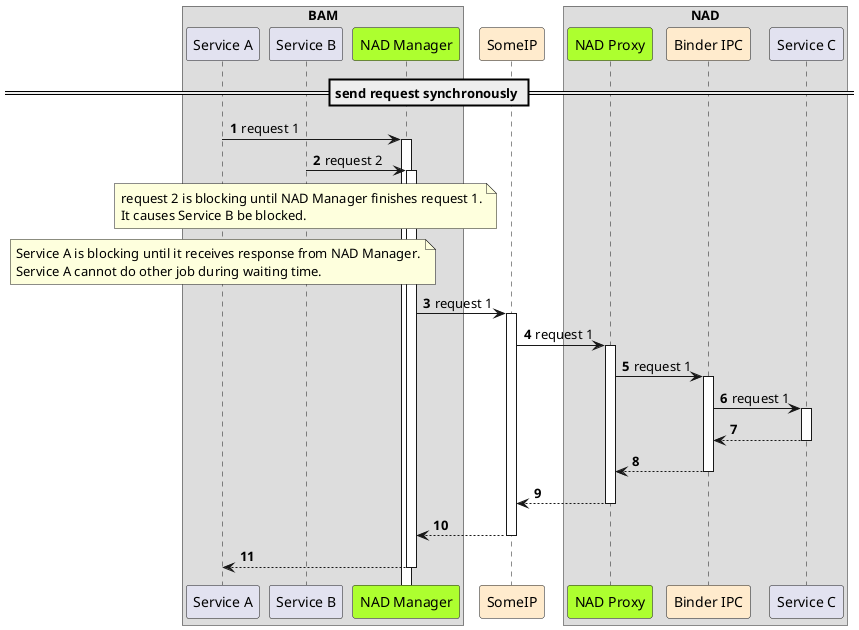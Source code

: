 
@startuml
!pragma teoz true
autonumber
autoactivate on


box "BAM"
participant "Service A" as sa
participant "Service B" as sb
participant "NAD Manager" as nadm #GreenYellow
end box

participant "SomeIP" as sip #BlanchedAlmond

box "NAD"
participant "NAD Proxy" as nadp #GreenYellow


participant "Binder IPC" as bind #BlanchedAlmond

participant "Service C" as sc

end box

== send request synchronously ==
sa -> nadm: request 1
sb -> nadm: request 2
note over sb
request 2 is blocking until NAD Manager finishes request 1.
It causes Service B be blocked.
end note

note over sa
Service A is blocking until it receives response from NAD Manager.
Service A cannot do other job during waiting time.
end note

nadm -> sip: request 1
sip -> nadp: request 1
nadp -> bind: request 1
bind -> sc: request 1
sc --> bind:
bind --> nadp:
nadp --> sip:
sip --> nadm:
nadm --> sa:


@enduml